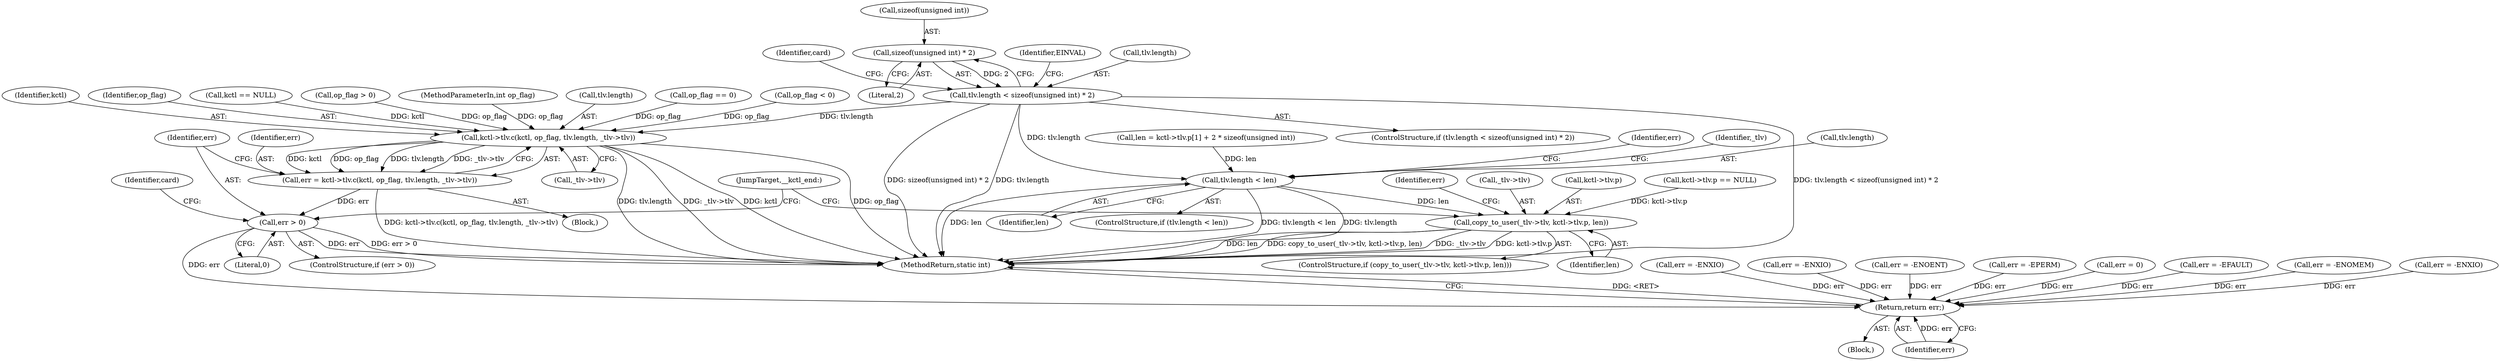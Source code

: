 digraph "0_linux_fd9f26e4eca5d08a27d12c0933fceef76ed9663d_2@API" {
"1000134" [label="(Call,sizeof(unsigned int) * 2)"];
"1000130" [label="(Call,tlv.length < sizeof(unsigned int) * 2)"];
"1000262" [label="(Call,kctl->tlv.c(kctl, op_flag, tlv.length, _tlv->tlv))"];
"1000260" [label="(Call,err = kctl->tlv.c(kctl, op_flag, tlv.length, _tlv->tlv))"];
"1000272" [label="(Call,err > 0)"];
"1000347" [label="(Return,return err;)"];
"1000315" [label="(Call,tlv.length < len)"];
"1000327" [label="(Call,copy_to_user(_tlv->tlv, kctl->tlv.p, len))"];
"1000241" [label="(Block,)"];
"1000208" [label="(Call,op_flag > 0)"];
"1000104" [label="(Block,)"];
"1000322" [label="(Identifier,err)"];
"1000349" [label="(MethodReturn,static int)"];
"1000230" [label="(Call,err = -ENXIO)"];
"1000172" [label="(Call,err = -ENXIO)"];
"1000158" [label="(Call,err = -ENOENT)"];
"1000329" [label="(Identifier,_tlv)"];
"1000255" [label="(Call,err = -EPERM)"];
"1000319" [label="(Identifier,len)"];
"1000326" [label="(ControlStructure,if (copy_to_user(_tlv->tlv, kctl->tlv.p, len)))"];
"1000336" [label="(Identifier,len)"];
"1000274" [label="(Literal,0)"];
"1000130" [label="(Call,tlv.length < sizeof(unsigned int) * 2)"];
"1000103" [label="(MethodParameterIn,int op_flag)"];
"1000268" [label="(Call,_tlv->tlv)"];
"1000164" [label="(Call,kctl->tlv.p == NULL)"];
"1000140" [label="(Identifier,EINVAL)"];
"1000265" [label="(Call,tlv.length)"];
"1000196" [label="(Call,op_flag == 0)"];
"1000314" [label="(ControlStructure,if (tlv.length < len))"];
"1000219" [label="(Call,op_flag < 0)"];
"1000129" [label="(ControlStructure,if (tlv.length < sizeof(unsigned int) * 2))"];
"1000271" [label="(ControlStructure,if (err > 0))"];
"1000131" [label="(Call,tlv.length)"];
"1000116" [label="(Call,err = 0)"];
"1000137" [label="(Literal,2)"];
"1000263" [label="(Identifier,kctl)"];
"1000135" [label="(Call,sizeof(unsigned int))"];
"1000260" [label="(Call,err = kctl->tlv.c(kctl, op_flag, tlv.length, _tlv->tlv))"];
"1000261" [label="(Identifier,err)"];
"1000273" [label="(Identifier,err)"];
"1000337" [label="(Call,err = -EFAULT)"];
"1000144" [label="(Identifier,card)"];
"1000262" [label="(Call,kctl->tlv.c(kctl, op_flag, tlv.length, _tlv->tlv))"];
"1000315" [label="(Call,tlv.length < len)"];
"1000264" [label="(Identifier,op_flag)"];
"1000321" [label="(Call,err = -ENOMEM)"];
"1000338" [label="(Identifier,err)"];
"1000154" [label="(Call,kctl == NULL)"];
"1000347" [label="(Return,return err;)"];
"1000348" [label="(Identifier,err)"];
"1000272" [label="(Call,err > 0)"];
"1000316" [label="(Call,tlv.length)"];
"1000341" [label="(JumpTarget,__kctl_end:)"];
"1000328" [label="(Call,_tlv->tlv)"];
"1000300" [label="(Call,len = kctl->tlv.p[1] + 2 * sizeof(unsigned int))"];
"1000295" [label="(Call,err = -ENXIO)"];
"1000327" [label="(Call,copy_to_user(_tlv->tlv, kctl->tlv.p, len))"];
"1000331" [label="(Call,kctl->tlv.p)"];
"1000279" [label="(Identifier,card)"];
"1000134" [label="(Call,sizeof(unsigned int) * 2)"];
"1000134" -> "1000130"  [label="AST: "];
"1000134" -> "1000137"  [label="CFG: "];
"1000135" -> "1000134"  [label="AST: "];
"1000137" -> "1000134"  [label="AST: "];
"1000130" -> "1000134"  [label="CFG: "];
"1000134" -> "1000130"  [label="DDG: 2"];
"1000130" -> "1000129"  [label="AST: "];
"1000131" -> "1000130"  [label="AST: "];
"1000140" -> "1000130"  [label="CFG: "];
"1000144" -> "1000130"  [label="CFG: "];
"1000130" -> "1000349"  [label="DDG: tlv.length < sizeof(unsigned int) * 2"];
"1000130" -> "1000349"  [label="DDG: sizeof(unsigned int) * 2"];
"1000130" -> "1000349"  [label="DDG: tlv.length"];
"1000130" -> "1000262"  [label="DDG: tlv.length"];
"1000130" -> "1000315"  [label="DDG: tlv.length"];
"1000262" -> "1000260"  [label="AST: "];
"1000262" -> "1000268"  [label="CFG: "];
"1000263" -> "1000262"  [label="AST: "];
"1000264" -> "1000262"  [label="AST: "];
"1000265" -> "1000262"  [label="AST: "];
"1000268" -> "1000262"  [label="AST: "];
"1000260" -> "1000262"  [label="CFG: "];
"1000262" -> "1000349"  [label="DDG: tlv.length"];
"1000262" -> "1000349"  [label="DDG: _tlv->tlv"];
"1000262" -> "1000349"  [label="DDG: kctl"];
"1000262" -> "1000349"  [label="DDG: op_flag"];
"1000262" -> "1000260"  [label="DDG: kctl"];
"1000262" -> "1000260"  [label="DDG: op_flag"];
"1000262" -> "1000260"  [label="DDG: tlv.length"];
"1000262" -> "1000260"  [label="DDG: _tlv->tlv"];
"1000154" -> "1000262"  [label="DDG: kctl"];
"1000208" -> "1000262"  [label="DDG: op_flag"];
"1000196" -> "1000262"  [label="DDG: op_flag"];
"1000219" -> "1000262"  [label="DDG: op_flag"];
"1000103" -> "1000262"  [label="DDG: op_flag"];
"1000260" -> "1000241"  [label="AST: "];
"1000261" -> "1000260"  [label="AST: "];
"1000273" -> "1000260"  [label="CFG: "];
"1000260" -> "1000349"  [label="DDG: kctl->tlv.c(kctl, op_flag, tlv.length, _tlv->tlv)"];
"1000260" -> "1000272"  [label="DDG: err"];
"1000272" -> "1000271"  [label="AST: "];
"1000272" -> "1000274"  [label="CFG: "];
"1000273" -> "1000272"  [label="AST: "];
"1000274" -> "1000272"  [label="AST: "];
"1000279" -> "1000272"  [label="CFG: "];
"1000341" -> "1000272"  [label="CFG: "];
"1000272" -> "1000349"  [label="DDG: err"];
"1000272" -> "1000349"  [label="DDG: err > 0"];
"1000272" -> "1000347"  [label="DDG: err"];
"1000347" -> "1000104"  [label="AST: "];
"1000347" -> "1000348"  [label="CFG: "];
"1000348" -> "1000347"  [label="AST: "];
"1000349" -> "1000347"  [label="CFG: "];
"1000347" -> "1000349"  [label="DDG: <RET>"];
"1000348" -> "1000347"  [label="DDG: err"];
"1000295" -> "1000347"  [label="DDG: err"];
"1000337" -> "1000347"  [label="DDG: err"];
"1000230" -> "1000347"  [label="DDG: err"];
"1000255" -> "1000347"  [label="DDG: err"];
"1000158" -> "1000347"  [label="DDG: err"];
"1000116" -> "1000347"  [label="DDG: err"];
"1000321" -> "1000347"  [label="DDG: err"];
"1000172" -> "1000347"  [label="DDG: err"];
"1000315" -> "1000314"  [label="AST: "];
"1000315" -> "1000319"  [label="CFG: "];
"1000316" -> "1000315"  [label="AST: "];
"1000319" -> "1000315"  [label="AST: "];
"1000322" -> "1000315"  [label="CFG: "];
"1000329" -> "1000315"  [label="CFG: "];
"1000315" -> "1000349"  [label="DDG: tlv.length < len"];
"1000315" -> "1000349"  [label="DDG: tlv.length"];
"1000315" -> "1000349"  [label="DDG: len"];
"1000300" -> "1000315"  [label="DDG: len"];
"1000315" -> "1000327"  [label="DDG: len"];
"1000327" -> "1000326"  [label="AST: "];
"1000327" -> "1000336"  [label="CFG: "];
"1000328" -> "1000327"  [label="AST: "];
"1000331" -> "1000327"  [label="AST: "];
"1000336" -> "1000327"  [label="AST: "];
"1000338" -> "1000327"  [label="CFG: "];
"1000341" -> "1000327"  [label="CFG: "];
"1000327" -> "1000349"  [label="DDG: _tlv->tlv"];
"1000327" -> "1000349"  [label="DDG: kctl->tlv.p"];
"1000327" -> "1000349"  [label="DDG: len"];
"1000327" -> "1000349"  [label="DDG: copy_to_user(_tlv->tlv, kctl->tlv.p, len)"];
"1000164" -> "1000327"  [label="DDG: kctl->tlv.p"];
}
